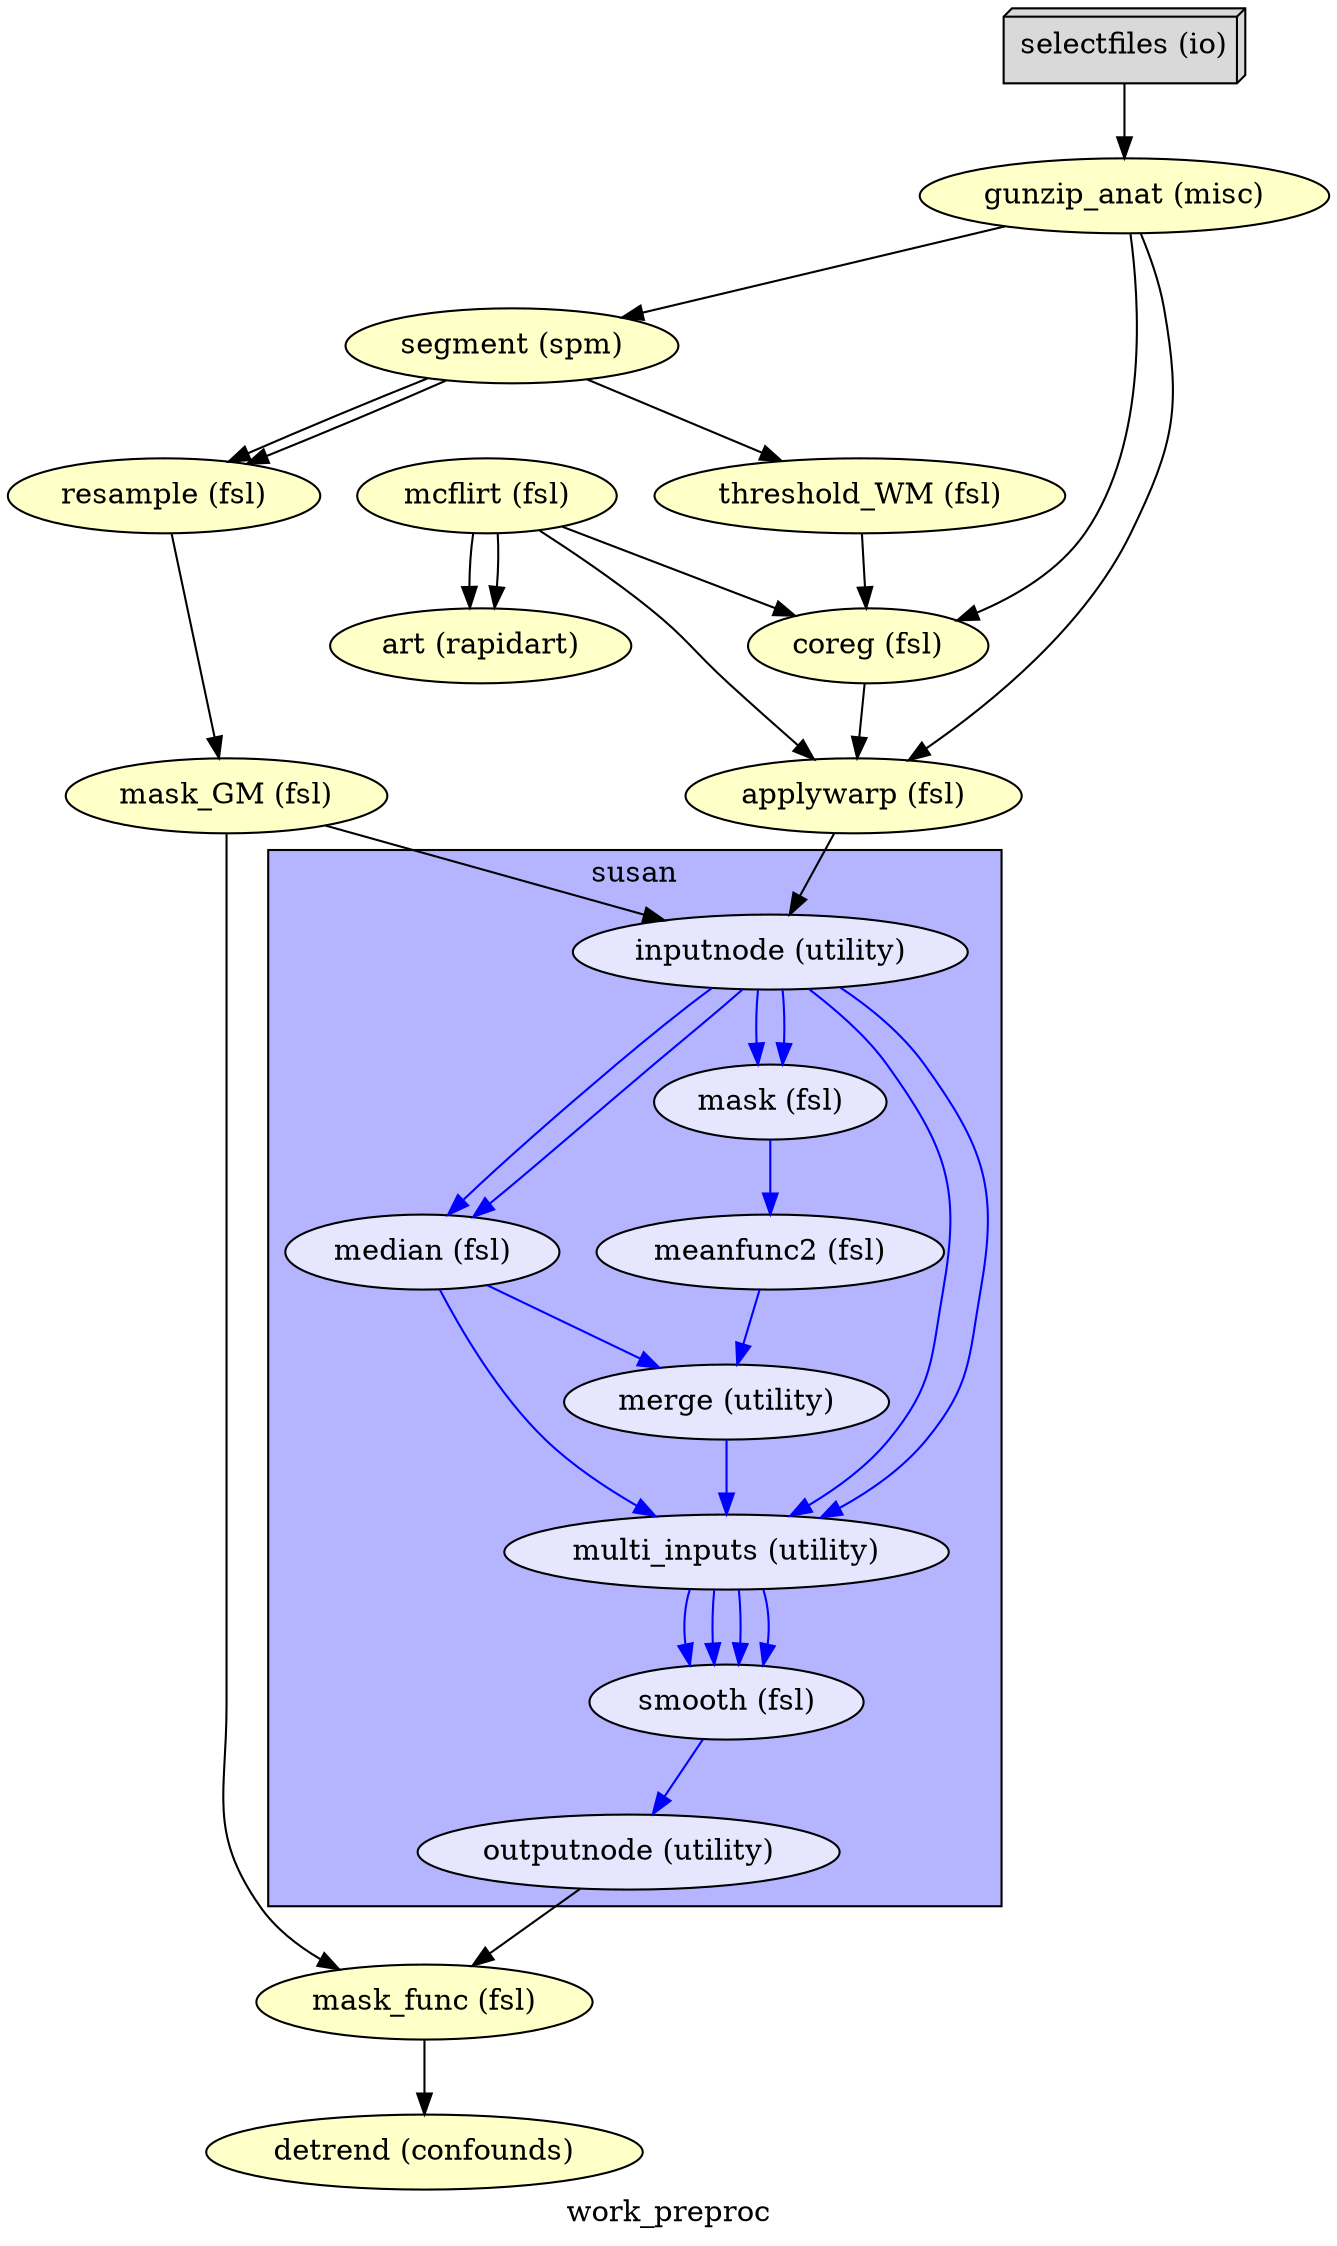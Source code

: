 digraph work_preproc{
  label="work_preproc";
  work_preproc_mcflirt[label="mcflirt (fsl)", style=filled, fillcolor="#FFFFC8"];
  work_preproc_selectfiles[label="selectfiles (io)", shape=box3d,style=filled, color=black, colorscheme=greys7 fillcolor=2];
  work_preproc_art[label="art (rapidart)", style=filled, fillcolor="#FFFFC8"];
  work_preproc_gunzip_anat[label="gunzip_anat (misc)", style=filled, fillcolor="#FFFFC8"];
  work_preproc_segment[label="segment (spm)", style=filled, fillcolor="#FFFFC8"];
  work_preproc_threshold_WM[label="threshold_WM (fsl)", style=filled, fillcolor="#FFFFC8"];
  work_preproc_resample[label="resample (fsl)", style=filled, fillcolor="#FFFFC8"];
  work_preproc_coreg[label="coreg (fsl)", style=filled, fillcolor="#FFFFC8"];
  work_preproc_mask_GM[label="mask_GM (fsl)", style=filled, fillcolor="#FFFFC8"];
  work_preproc_applywarp[label="applywarp (fsl)", style=filled, fillcolor="#FFFFC8"];
  work_preproc_mask_func[label="mask_func (fsl)", style=filled, fillcolor="#FFFFC8"];
  work_preproc_detrend[label="detrend (confounds)", style=filled, fillcolor="#FFFFC8"];
  work_preproc_mcflirt -> work_preproc_art;
  work_preproc_mcflirt -> work_preproc_art;
  work_preproc_mcflirt -> work_preproc_coreg;
  work_preproc_mcflirt -> work_preproc_applywarp;
  work_preproc_selectfiles -> work_preproc_gunzip_anat;
  work_preproc_gunzip_anat -> work_preproc_segment;
  work_preproc_gunzip_anat -> work_preproc_coreg;
  work_preproc_gunzip_anat -> work_preproc_applywarp;
  work_preproc_segment -> work_preproc_threshold_WM;
  work_preproc_segment -> work_preproc_resample;
  work_preproc_segment -> work_preproc_resample;
  work_preproc_threshold_WM -> work_preproc_coreg;
  work_preproc_resample -> work_preproc_mask_GM;
  work_preproc_coreg -> work_preproc_applywarp;
  work_preproc_mask_GM -> work_preproc_mask_func;
  subgraph cluster_work_preproc_susan {
      edge [color="#0000FF"];
      style=filled;
      fillcolor="#B4B4FF";
      label="susan";
    work_preproc_susan_inputnode[label="inputnode (utility)", style=filled, fillcolor="#E6E6FF"];
    work_preproc_susan_median[label="median (fsl)", style=filled, fillcolor="#E6E6FF"];
    work_preproc_susan_mask[label="mask (fsl)", style=filled, fillcolor="#E6E6FF"];
    work_preproc_susan_meanfunc2[label="meanfunc2 (fsl)", style=filled, fillcolor="#E6E6FF"];
    work_preproc_susan_merge[label="merge (utility)", style=filled, fillcolor="#E6E6FF"];
    work_preproc_susan_multi_inputs[label="multi_inputs (utility)", style=filled, fillcolor="#E6E6FF"];
    work_preproc_susan_smooth[label="smooth (fsl)", style=filled, fillcolor="#E6E6FF"];
    work_preproc_susan_outputnode[label="outputnode (utility)", style=filled, fillcolor="#E6E6FF"];
    work_preproc_susan_inputnode -> work_preproc_susan_median;
    work_preproc_susan_inputnode -> work_preproc_susan_median;
    work_preproc_susan_inputnode -> work_preproc_susan_mask;
    work_preproc_susan_inputnode -> work_preproc_susan_mask;
    work_preproc_susan_inputnode -> work_preproc_susan_multi_inputs;
    work_preproc_susan_inputnode -> work_preproc_susan_multi_inputs;
    work_preproc_susan_median -> work_preproc_susan_merge;
    work_preproc_susan_median -> work_preproc_susan_multi_inputs;
    work_preproc_susan_mask -> work_preproc_susan_meanfunc2;
    work_preproc_susan_meanfunc2 -> work_preproc_susan_merge;
    work_preproc_susan_merge -> work_preproc_susan_multi_inputs;
    work_preproc_susan_multi_inputs -> work_preproc_susan_smooth;
    work_preproc_susan_multi_inputs -> work_preproc_susan_smooth;
    work_preproc_susan_multi_inputs -> work_preproc_susan_smooth;
    work_preproc_susan_multi_inputs -> work_preproc_susan_smooth;
    work_preproc_susan_smooth -> work_preproc_susan_outputnode;
  }
  work_preproc_mask_func -> work_preproc_detrend;
  work_preproc_applywarp -> work_preproc_susan_inputnode;
  work_preproc_susan_outputnode -> work_preproc_mask_func;
  work_preproc_mask_GM -> work_preproc_susan_inputnode;
}